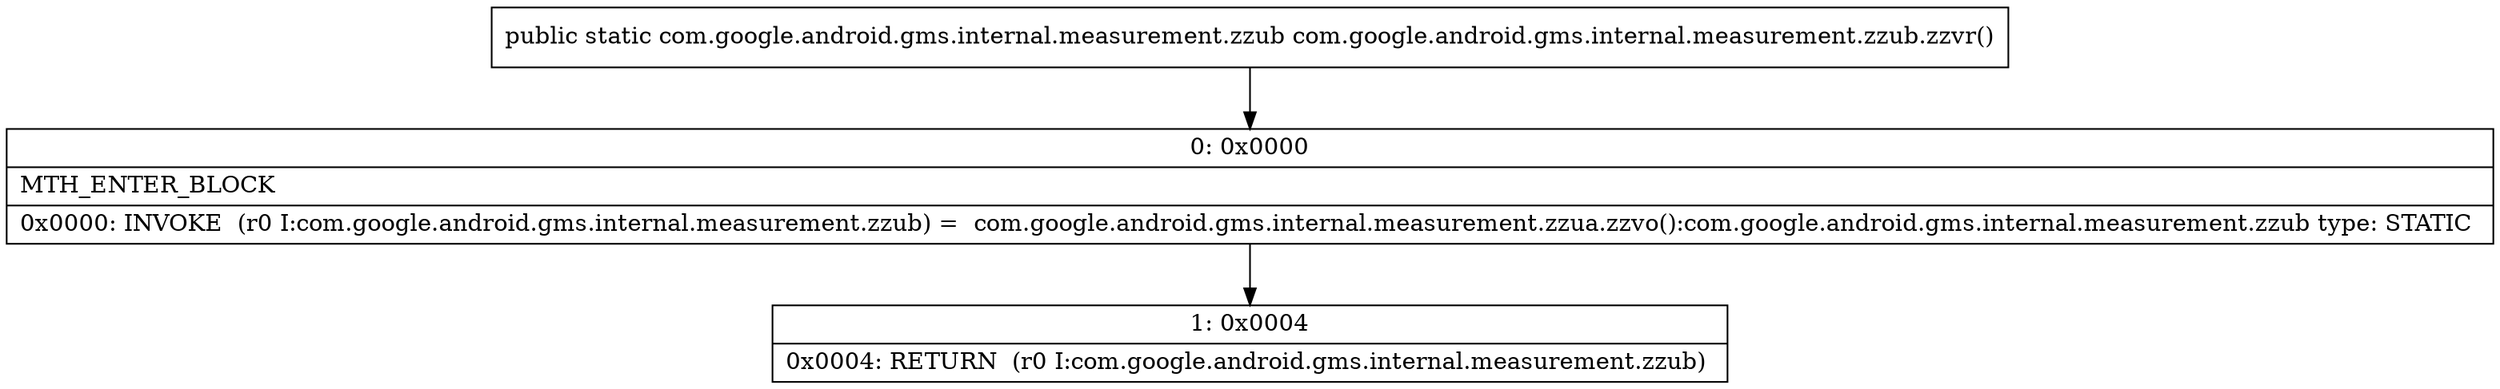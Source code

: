 digraph "CFG forcom.google.android.gms.internal.measurement.zzub.zzvr()Lcom\/google\/android\/gms\/internal\/measurement\/zzub;" {
Node_0 [shape=record,label="{0\:\ 0x0000|MTH_ENTER_BLOCK\l|0x0000: INVOKE  (r0 I:com.google.android.gms.internal.measurement.zzub) =  com.google.android.gms.internal.measurement.zzua.zzvo():com.google.android.gms.internal.measurement.zzub type: STATIC \l}"];
Node_1 [shape=record,label="{1\:\ 0x0004|0x0004: RETURN  (r0 I:com.google.android.gms.internal.measurement.zzub) \l}"];
MethodNode[shape=record,label="{public static com.google.android.gms.internal.measurement.zzub com.google.android.gms.internal.measurement.zzub.zzvr() }"];
MethodNode -> Node_0;
Node_0 -> Node_1;
}

